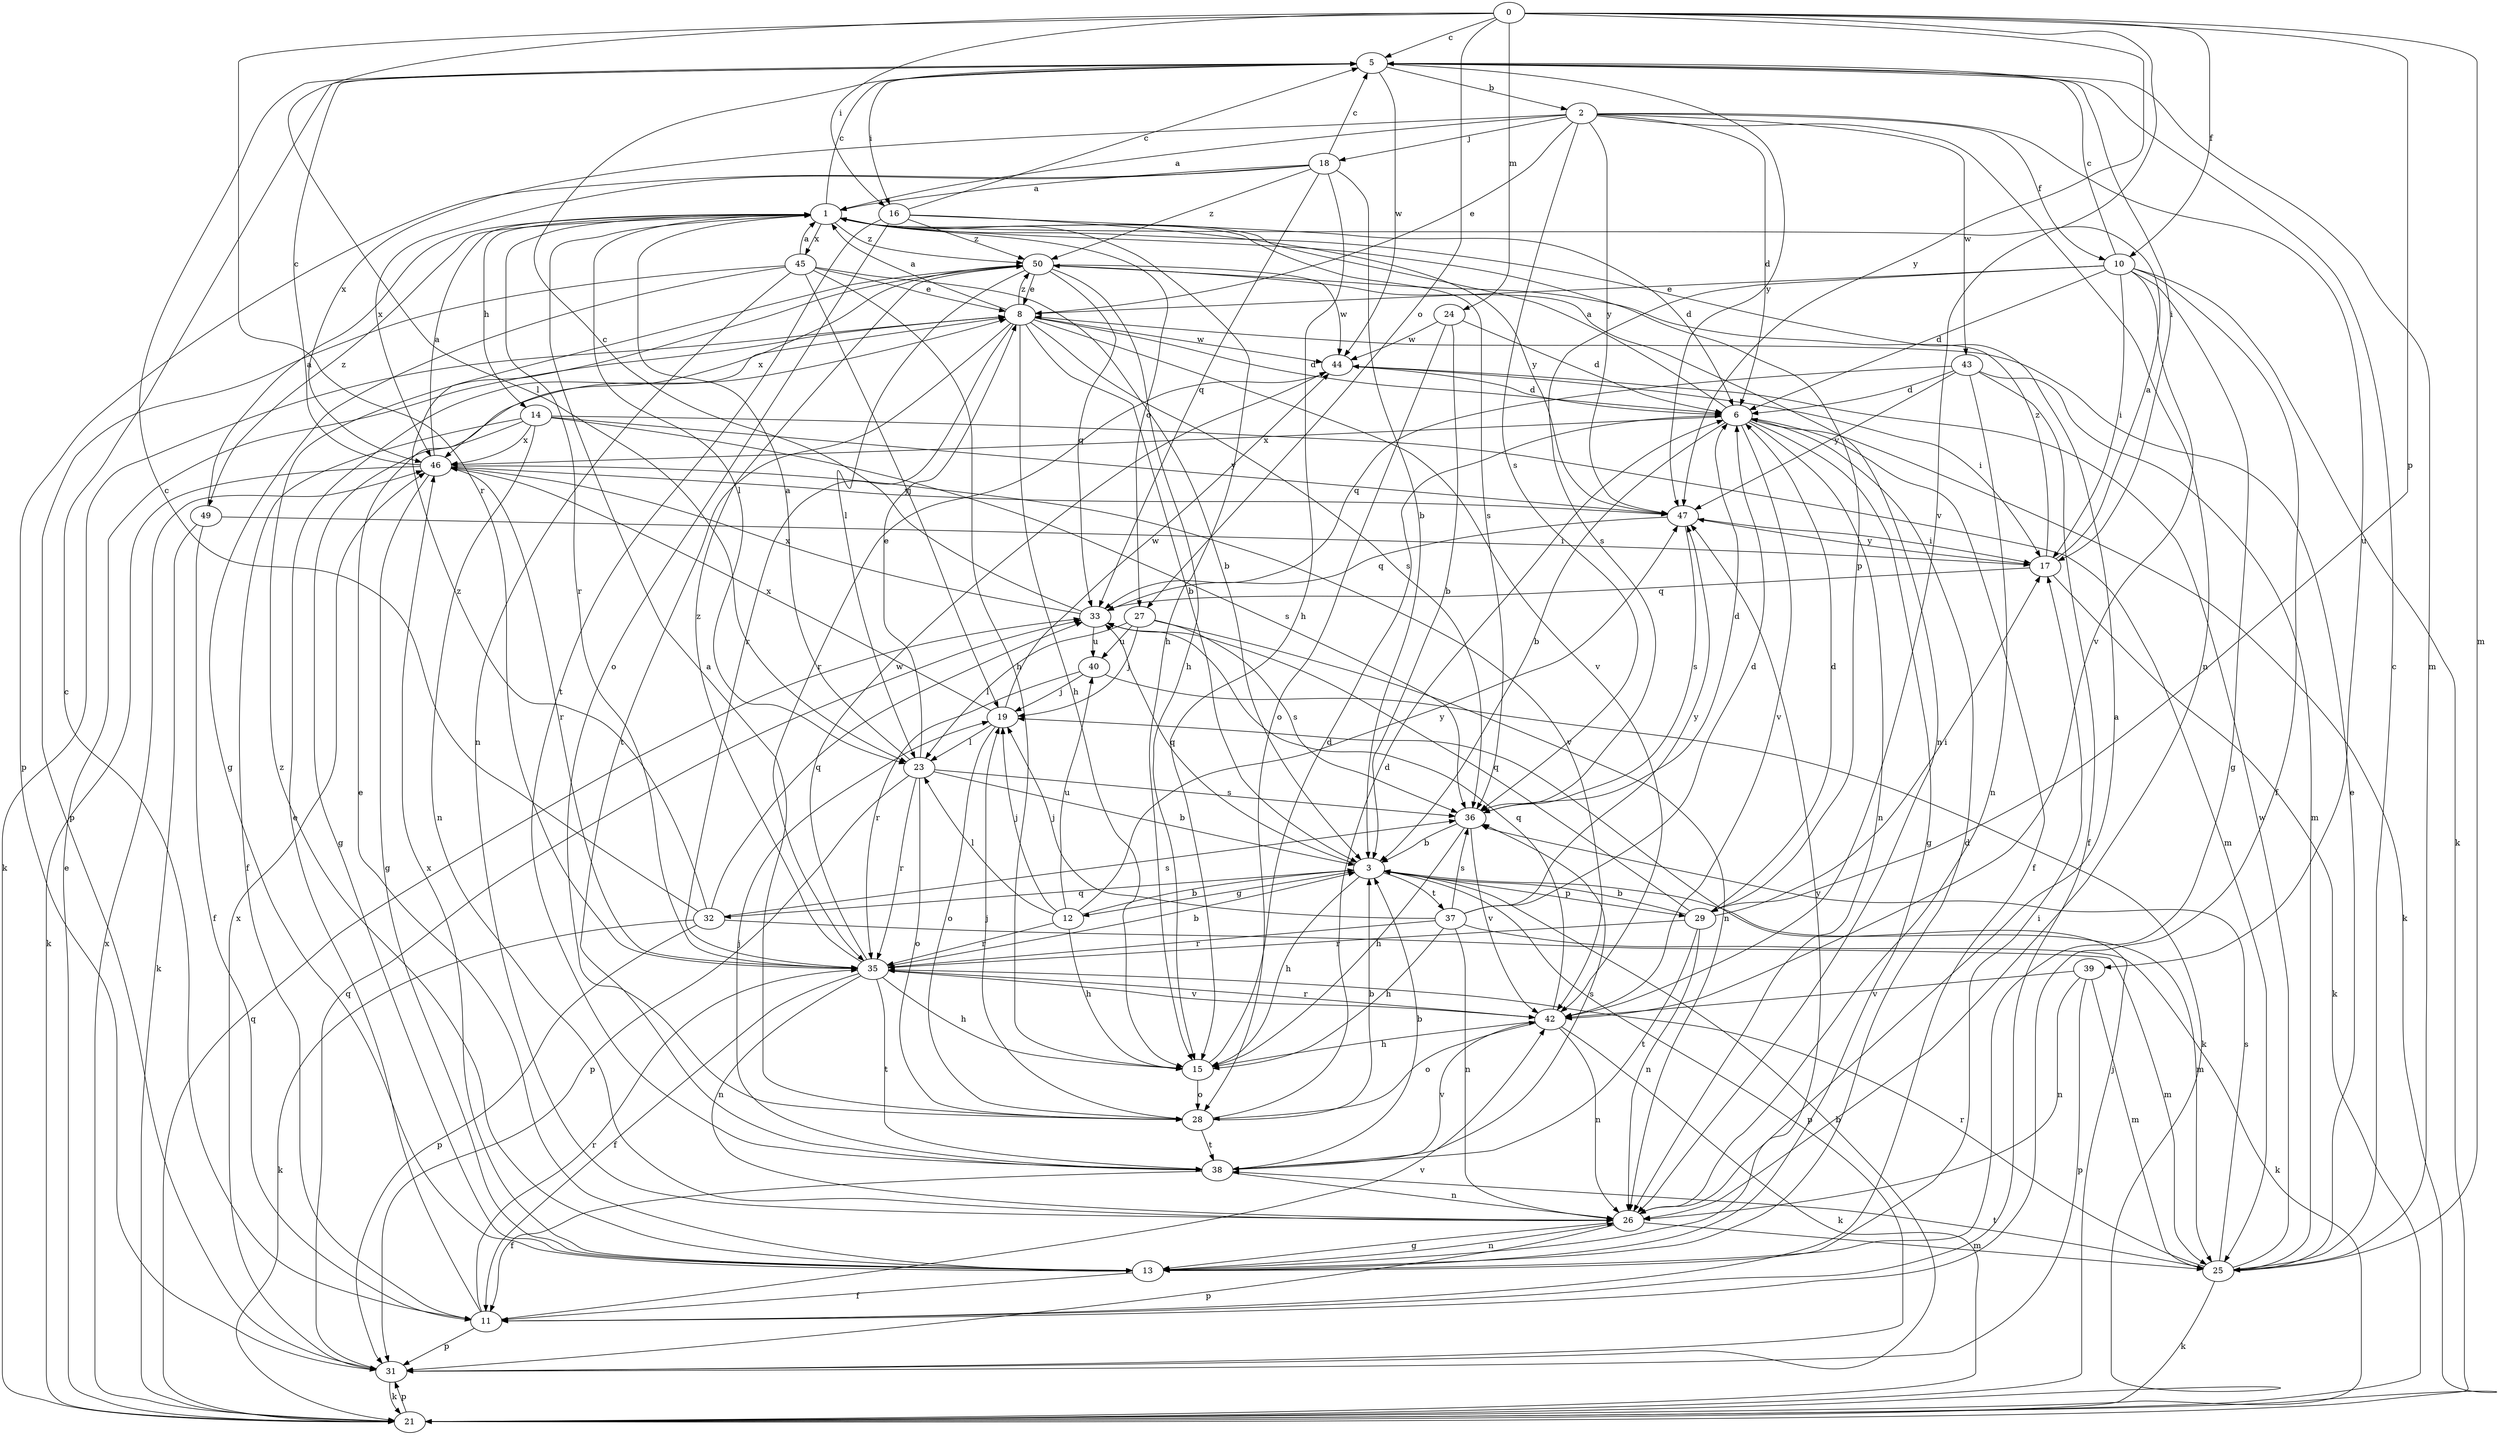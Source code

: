 strict digraph  {
0;
1;
2;
3;
5;
6;
8;
10;
11;
12;
13;
14;
15;
16;
17;
18;
19;
21;
23;
24;
25;
26;
27;
28;
29;
31;
32;
33;
35;
36;
37;
38;
39;
40;
42;
43;
44;
45;
46;
47;
49;
50;
0 -> 5  [label=c];
0 -> 10  [label=f];
0 -> 16  [label=i];
0 -> 23  [label=l];
0 -> 24  [label=m];
0 -> 25  [label=m];
0 -> 27  [label=o];
0 -> 29  [label=p];
0 -> 35  [label=r];
0 -> 42  [label=v];
0 -> 47  [label=y];
1 -> 5  [label=c];
1 -> 14  [label=h];
1 -> 15  [label=h];
1 -> 23  [label=l];
1 -> 27  [label=o];
1 -> 29  [label=p];
1 -> 35  [label=r];
1 -> 36  [label=s];
1 -> 45  [label=x];
1 -> 49  [label=z];
1 -> 50  [label=z];
2 -> 1  [label=a];
2 -> 6  [label=d];
2 -> 8  [label=e];
2 -> 10  [label=f];
2 -> 18  [label=j];
2 -> 26  [label=n];
2 -> 36  [label=s];
2 -> 39  [label=u];
2 -> 43  [label=w];
2 -> 46  [label=x];
2 -> 47  [label=y];
3 -> 12  [label=g];
3 -> 15  [label=h];
3 -> 25  [label=m];
3 -> 29  [label=p];
3 -> 31  [label=p];
3 -> 32  [label=q];
3 -> 33  [label=q];
3 -> 37  [label=t];
5 -> 2  [label=b];
5 -> 16  [label=i];
5 -> 17  [label=i];
5 -> 25  [label=m];
5 -> 44  [label=w];
5 -> 47  [label=y];
6 -> 1  [label=a];
6 -> 3  [label=b];
6 -> 11  [label=f];
6 -> 13  [label=g];
6 -> 21  [label=k];
6 -> 26  [label=n];
6 -> 42  [label=v];
6 -> 46  [label=x];
8 -> 1  [label=a];
8 -> 3  [label=b];
8 -> 6  [label=d];
8 -> 15  [label=h];
8 -> 21  [label=k];
8 -> 35  [label=r];
8 -> 36  [label=s];
8 -> 38  [label=t];
8 -> 42  [label=v];
8 -> 44  [label=w];
8 -> 50  [label=z];
10 -> 5  [label=c];
10 -> 6  [label=d];
10 -> 8  [label=e];
10 -> 11  [label=f];
10 -> 13  [label=g];
10 -> 17  [label=i];
10 -> 21  [label=k];
10 -> 36  [label=s];
10 -> 42  [label=v];
11 -> 5  [label=c];
11 -> 8  [label=e];
11 -> 31  [label=p];
11 -> 35  [label=r];
11 -> 42  [label=v];
12 -> 3  [label=b];
12 -> 15  [label=h];
12 -> 19  [label=j];
12 -> 23  [label=l];
12 -> 35  [label=r];
12 -> 40  [label=u];
12 -> 47  [label=y];
13 -> 6  [label=d];
13 -> 8  [label=e];
13 -> 11  [label=f];
13 -> 17  [label=i];
13 -> 26  [label=n];
13 -> 46  [label=x];
13 -> 47  [label=y];
13 -> 50  [label=z];
14 -> 11  [label=f];
14 -> 13  [label=g];
14 -> 25  [label=m];
14 -> 26  [label=n];
14 -> 36  [label=s];
14 -> 46  [label=x];
14 -> 47  [label=y];
15 -> 6  [label=d];
15 -> 28  [label=o];
16 -> 5  [label=c];
16 -> 6  [label=d];
16 -> 28  [label=o];
16 -> 38  [label=t];
16 -> 47  [label=y];
16 -> 50  [label=z];
17 -> 1  [label=a];
17 -> 21  [label=k];
17 -> 33  [label=q];
17 -> 47  [label=y];
17 -> 50  [label=z];
18 -> 1  [label=a];
18 -> 3  [label=b];
18 -> 5  [label=c];
18 -> 15  [label=h];
18 -> 31  [label=p];
18 -> 33  [label=q];
18 -> 46  [label=x];
18 -> 50  [label=z];
19 -> 23  [label=l];
19 -> 28  [label=o];
19 -> 44  [label=w];
19 -> 46  [label=x];
21 -> 8  [label=e];
21 -> 19  [label=j];
21 -> 31  [label=p];
21 -> 33  [label=q];
21 -> 46  [label=x];
23 -> 1  [label=a];
23 -> 3  [label=b];
23 -> 8  [label=e];
23 -> 28  [label=o];
23 -> 31  [label=p];
23 -> 35  [label=r];
23 -> 36  [label=s];
24 -> 3  [label=b];
24 -> 6  [label=d];
24 -> 28  [label=o];
24 -> 44  [label=w];
25 -> 5  [label=c];
25 -> 8  [label=e];
25 -> 21  [label=k];
25 -> 35  [label=r];
25 -> 36  [label=s];
25 -> 38  [label=t];
25 -> 44  [label=w];
26 -> 1  [label=a];
26 -> 13  [label=g];
26 -> 25  [label=m];
26 -> 31  [label=p];
27 -> 19  [label=j];
27 -> 23  [label=l];
27 -> 26  [label=n];
27 -> 36  [label=s];
27 -> 40  [label=u];
28 -> 1  [label=a];
28 -> 3  [label=b];
28 -> 6  [label=d];
28 -> 19  [label=j];
28 -> 38  [label=t];
29 -> 3  [label=b];
29 -> 6  [label=d];
29 -> 17  [label=i];
29 -> 26  [label=n];
29 -> 33  [label=q];
29 -> 35  [label=r];
29 -> 38  [label=t];
31 -> 3  [label=b];
31 -> 21  [label=k];
31 -> 33  [label=q];
31 -> 46  [label=x];
32 -> 5  [label=c];
32 -> 21  [label=k];
32 -> 25  [label=m];
32 -> 31  [label=p];
32 -> 33  [label=q];
32 -> 36  [label=s];
32 -> 50  [label=z];
33 -> 5  [label=c];
33 -> 40  [label=u];
33 -> 46  [label=x];
35 -> 3  [label=b];
35 -> 11  [label=f];
35 -> 15  [label=h];
35 -> 26  [label=n];
35 -> 38  [label=t];
35 -> 42  [label=v];
35 -> 44  [label=w];
35 -> 50  [label=z];
36 -> 3  [label=b];
36 -> 6  [label=d];
36 -> 15  [label=h];
36 -> 42  [label=v];
37 -> 6  [label=d];
37 -> 15  [label=h];
37 -> 19  [label=j];
37 -> 21  [label=k];
37 -> 26  [label=n];
37 -> 35  [label=r];
37 -> 36  [label=s];
37 -> 47  [label=y];
38 -> 3  [label=b];
38 -> 11  [label=f];
38 -> 19  [label=j];
38 -> 26  [label=n];
38 -> 36  [label=s];
38 -> 42  [label=v];
39 -> 25  [label=m];
39 -> 26  [label=n];
39 -> 31  [label=p];
39 -> 42  [label=v];
40 -> 19  [label=j];
40 -> 21  [label=k];
40 -> 35  [label=r];
42 -> 15  [label=h];
42 -> 21  [label=k];
42 -> 26  [label=n];
42 -> 28  [label=o];
42 -> 33  [label=q];
42 -> 35  [label=r];
43 -> 6  [label=d];
43 -> 11  [label=f];
43 -> 25  [label=m];
43 -> 26  [label=n];
43 -> 33  [label=q];
43 -> 47  [label=y];
44 -> 6  [label=d];
44 -> 17  [label=i];
44 -> 35  [label=r];
45 -> 1  [label=a];
45 -> 3  [label=b];
45 -> 8  [label=e];
45 -> 13  [label=g];
45 -> 15  [label=h];
45 -> 19  [label=j];
45 -> 26  [label=n];
45 -> 31  [label=p];
46 -> 1  [label=a];
46 -> 5  [label=c];
46 -> 13  [label=g];
46 -> 21  [label=k];
46 -> 35  [label=r];
46 -> 42  [label=v];
46 -> 47  [label=y];
47 -> 17  [label=i];
47 -> 33  [label=q];
47 -> 36  [label=s];
49 -> 1  [label=a];
49 -> 11  [label=f];
49 -> 17  [label=i];
49 -> 21  [label=k];
50 -> 8  [label=e];
50 -> 15  [label=h];
50 -> 23  [label=l];
50 -> 26  [label=n];
50 -> 33  [label=q];
50 -> 44  [label=w];
50 -> 46  [label=x];
}
